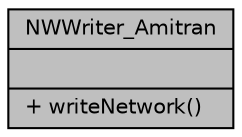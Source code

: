 digraph "NWWriter_Amitran"
{
  edge [fontname="Helvetica",fontsize="10",labelfontname="Helvetica",labelfontsize="10"];
  node [fontname="Helvetica",fontsize="10",shape=record];
  Node1 [label="{NWWriter_Amitran\n||+ writeNetwork()\l}",height=0.2,width=0.4,color="black", fillcolor="grey75", style="filled", fontcolor="black"];
}
